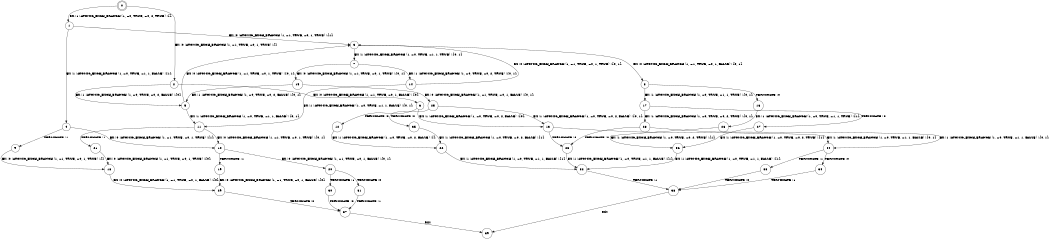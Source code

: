 digraph BCG {
size = "7, 10.5";
center = TRUE;
node [shape = circle];
0 [peripheries = 2];
0 -> 1 [label = "EX !1 !ATOMIC_EXCH_BRANCH (1, +0, TRUE, +0, 2, TRUE) !{}"];
0 -> 2 [label = "EX !0 !ATOMIC_EXCH_BRANCH (1, +1, TRUE, +0, 1, TRUE) !{}"];
1 -> 3 [label = "EX !0 !ATOMIC_EXCH_BRANCH (1, +1, TRUE, +0, 1, TRUE) !{1}"];
1 -> 4 [label = "EX !1 !ATOMIC_EXCH_BRANCH (1, +0, TRUE, +1, 1, FALSE) !{1}"];
2 -> 5 [label = "EX !1 !ATOMIC_EXCH_BRANCH (1, +0, TRUE, +0, 2, FALSE) !{0}"];
2 -> 6 [label = "EX !0 !ATOMIC_EXCH_BRANCH (1, +1, TRUE, +0, 1, FALSE) !{0}"];
3 -> 7 [label = "EX !1 !ATOMIC_EXCH_BRANCH (1, +0, TRUE, +1, 1, TRUE) !{0, 1}"];
3 -> 8 [label = "EX !0 !ATOMIC_EXCH_BRANCH (1, +1, TRUE, +0, 1, FALSE) !{0, 1}"];
4 -> 9 [label = "TERMINATE !1"];
4 -> 10 [label = "EX !0 !ATOMIC_EXCH_BRANCH (1, +1, TRUE, +0, 1, TRUE) !{1}"];
5 -> 11 [label = "EX !1 !ATOMIC_EXCH_BRANCH (1, +0, TRUE, +1, 1, FALSE) !{0, 1}"];
5 -> 3 [label = "EX !0 !ATOMIC_EXCH_BRANCH (1, +1, TRUE, +0, 1, TRUE) !{0, 1}"];
6 -> 12 [label = "TERMINATE !0"];
6 -> 13 [label = "EX !1 !ATOMIC_EXCH_BRANCH (1, +0, TRUE, +0, 2, FALSE) !{0}"];
7 -> 14 [label = "EX !1 !ATOMIC_EXCH_BRANCH (1, +0, TRUE, +0, 2, TRUE) !{0, 1}"];
7 -> 15 [label = "EX !0 !ATOMIC_EXCH_BRANCH (1, +1, TRUE, +0, 1, TRUE) !{0, 1}"];
8 -> 16 [label = "TERMINATE !0"];
8 -> 17 [label = "EX !1 !ATOMIC_EXCH_BRANCH (1, +0, TRUE, +1, 1, TRUE) !{0, 1}"];
9 -> 18 [label = "EX !0 !ATOMIC_EXCH_BRANCH (1, +1, TRUE, +0, 1, TRUE) !{}"];
10 -> 19 [label = "TERMINATE !1"];
10 -> 20 [label = "EX !0 !ATOMIC_EXCH_BRANCH (1, +1, TRUE, +0, 1, FALSE) !{0, 1}"];
11 -> 21 [label = "TERMINATE !1"];
11 -> 10 [label = "EX !0 !ATOMIC_EXCH_BRANCH (1, +1, TRUE, +0, 1, TRUE) !{0, 1}"];
12 -> 22 [label = "EX !1 !ATOMIC_EXCH_BRANCH (1, +0, TRUE, +0, 2, FALSE) !{}"];
13 -> 23 [label = "TERMINATE !0"];
13 -> 24 [label = "EX !1 !ATOMIC_EXCH_BRANCH (1, +0, TRUE, +1, 1, FALSE) !{0, 1}"];
14 -> 11 [label = "EX !1 !ATOMIC_EXCH_BRANCH (1, +0, TRUE, +1, 1, FALSE) !{0, 1}"];
14 -> 3 [label = "EX !0 !ATOMIC_EXCH_BRANCH (1, +1, TRUE, +0, 1, TRUE) !{0, 1}"];
15 -> 5 [label = "EX !1 !ATOMIC_EXCH_BRANCH (1, +0, TRUE, +0, 2, FALSE) !{0, 1}"];
15 -> 25 [label = "EX !0 !ATOMIC_EXCH_BRANCH (1, +1, TRUE, +0, 1, FALSE) !{0, 1}"];
16 -> 26 [label = "EX !1 !ATOMIC_EXCH_BRANCH (1, +0, TRUE, +1, 1, TRUE) !{1}"];
17 -> 27 [label = "TERMINATE !0"];
17 -> 28 [label = "EX !1 !ATOMIC_EXCH_BRANCH (1, +0, TRUE, +0, 2, TRUE) !{0, 1}"];
18 -> 29 [label = "EX !0 !ATOMIC_EXCH_BRANCH (1, +1, TRUE, +0, 1, FALSE) !{0}"];
19 -> 29 [label = "EX !0 !ATOMIC_EXCH_BRANCH (1, +1, TRUE, +0, 1, FALSE) !{0}"];
20 -> 30 [label = "TERMINATE !1"];
20 -> 31 [label = "TERMINATE !0"];
21 -> 18 [label = "EX !0 !ATOMIC_EXCH_BRANCH (1, +1, TRUE, +0, 1, TRUE) !{0}"];
22 -> 32 [label = "EX !1 !ATOMIC_EXCH_BRANCH (1, +0, TRUE, +1, 1, FALSE) !{1}"];
23 -> 32 [label = "EX !1 !ATOMIC_EXCH_BRANCH (1, +0, TRUE, +1, 1, FALSE) !{1}"];
24 -> 33 [label = "TERMINATE !1"];
24 -> 34 [label = "TERMINATE !0"];
25 -> 35 [label = "TERMINATE !0"];
25 -> 13 [label = "EX !1 !ATOMIC_EXCH_BRANCH (1, +0, TRUE, +0, 2, FALSE) !{0, 1}"];
26 -> 36 [label = "EX !1 !ATOMIC_EXCH_BRANCH (1, +0, TRUE, +0, 2, TRUE) !{1}"];
27 -> 36 [label = "EX !1 !ATOMIC_EXCH_BRANCH (1, +0, TRUE, +0, 2, TRUE) !{1}"];
28 -> 23 [label = "TERMINATE !0"];
28 -> 24 [label = "EX !1 !ATOMIC_EXCH_BRANCH (1, +0, TRUE, +1, 1, FALSE) !{0, 1}"];
29 -> 37 [label = "TERMINATE !0"];
30 -> 37 [label = "TERMINATE !0"];
31 -> 37 [label = "TERMINATE !1"];
32 -> 38 [label = "TERMINATE !1"];
33 -> 38 [label = "TERMINATE !0"];
34 -> 38 [label = "TERMINATE !1"];
35 -> 22 [label = "EX !1 !ATOMIC_EXCH_BRANCH (1, +0, TRUE, +0, 2, FALSE) !{1}"];
36 -> 32 [label = "EX !1 !ATOMIC_EXCH_BRANCH (1, +0, TRUE, +1, 1, FALSE) !{1}"];
37 -> 39 [label = "exit"];
38 -> 39 [label = "exit"];
}

